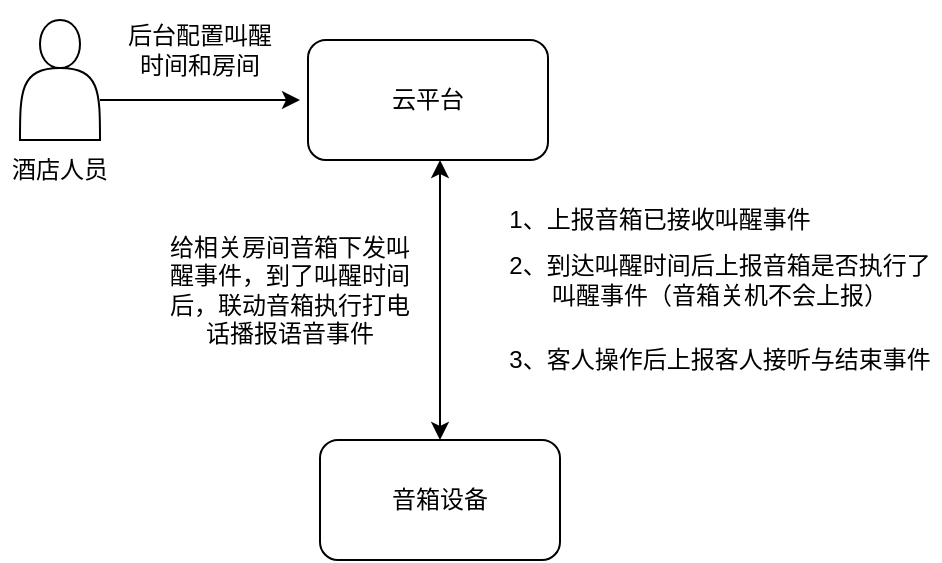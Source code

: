 <mxfile version="22.0.4" type="github">
  <diagram name="第 1 页" id="y1vHdokmSE2ItGK2Re5R">
    <mxGraphModel dx="1034" dy="432" grid="1" gridSize="10" guides="1" tooltips="1" connect="1" arrows="1" fold="1" page="1" pageScale="1" pageWidth="827" pageHeight="1169" math="0" shadow="0">
      <root>
        <mxCell id="0" />
        <mxCell id="1" parent="0" />
        <mxCell id="FUEZWS5f_4TLhAXI5l9z-2" value="" style="shape=actor;whiteSpace=wrap;html=1;" vertex="1" parent="1">
          <mxGeometry x="150" y="110" width="40" height="60" as="geometry" />
        </mxCell>
        <mxCell id="FUEZWS5f_4TLhAXI5l9z-3" value="酒店人员" style="text;html=1;strokeColor=none;fillColor=none;align=center;verticalAlign=middle;whiteSpace=wrap;rounded=0;" vertex="1" parent="1">
          <mxGeometry x="140" y="170" width="60" height="30" as="geometry" />
        </mxCell>
        <mxCell id="FUEZWS5f_4TLhAXI5l9z-4" value="" style="endArrow=classic;html=1;rounded=0;" edge="1" parent="1">
          <mxGeometry width="50" height="50" relative="1" as="geometry">
            <mxPoint x="190" y="150" as="sourcePoint" />
            <mxPoint x="290" y="150" as="targetPoint" />
          </mxGeometry>
        </mxCell>
        <mxCell id="FUEZWS5f_4TLhAXI5l9z-5" value="后台配置叫醒时间和房间" style="text;html=1;strokeColor=none;fillColor=none;align=center;verticalAlign=middle;whiteSpace=wrap;rounded=0;" vertex="1" parent="1">
          <mxGeometry x="200" y="100" width="80" height="50" as="geometry" />
        </mxCell>
        <mxCell id="FUEZWS5f_4TLhAXI5l9z-6" value="云平台" style="rounded=1;whiteSpace=wrap;html=1;" vertex="1" parent="1">
          <mxGeometry x="294" y="120" width="120" height="60" as="geometry" />
        </mxCell>
        <mxCell id="FUEZWS5f_4TLhAXI5l9z-7" value="" style="endArrow=classic;startArrow=classic;html=1;rounded=0;exitX=0.5;exitY=0;exitDx=0;exitDy=0;" edge="1" parent="1" source="FUEZWS5f_4TLhAXI5l9z-8">
          <mxGeometry width="50" height="50" relative="1" as="geometry">
            <mxPoint x="360" y="280" as="sourcePoint" />
            <mxPoint x="360" y="180" as="targetPoint" />
          </mxGeometry>
        </mxCell>
        <mxCell id="FUEZWS5f_4TLhAXI5l9z-8" value="音箱设备" style="rounded=1;whiteSpace=wrap;html=1;" vertex="1" parent="1">
          <mxGeometry x="300" y="320" width="120" height="60" as="geometry" />
        </mxCell>
        <mxCell id="FUEZWS5f_4TLhAXI5l9z-9" value="给相关房间音箱下发叫醒事件，到了叫醒时间后，联动音箱执行打电话播报语音事件" style="text;html=1;strokeColor=none;fillColor=none;align=center;verticalAlign=middle;whiteSpace=wrap;rounded=0;" vertex="1" parent="1">
          <mxGeometry x="220" y="210" width="130" height="70" as="geometry" />
        </mxCell>
        <mxCell id="FUEZWS5f_4TLhAXI5l9z-10" value="1、上报音箱已接收叫醒事件" style="text;html=1;strokeColor=none;fillColor=none;align=center;verticalAlign=middle;whiteSpace=wrap;rounded=0;" vertex="1" parent="1">
          <mxGeometry x="390" y="200" width="160" height="20" as="geometry" />
        </mxCell>
        <mxCell id="FUEZWS5f_4TLhAXI5l9z-11" value="2、到达叫醒时间后上报音箱是否执行了叫醒事件（音箱关机不会上报）" style="text;html=1;strokeColor=none;fillColor=none;align=center;verticalAlign=middle;whiteSpace=wrap;rounded=0;" vertex="1" parent="1">
          <mxGeometry x="390" y="230" width="220" height="20" as="geometry" />
        </mxCell>
        <mxCell id="FUEZWS5f_4TLhAXI5l9z-12" value="3、客人操作后上报客人接听与结束事件" style="text;html=1;strokeColor=none;fillColor=none;align=center;verticalAlign=middle;whiteSpace=wrap;rounded=0;" vertex="1" parent="1">
          <mxGeometry x="390" y="270" width="220" height="20" as="geometry" />
        </mxCell>
      </root>
    </mxGraphModel>
  </diagram>
</mxfile>

